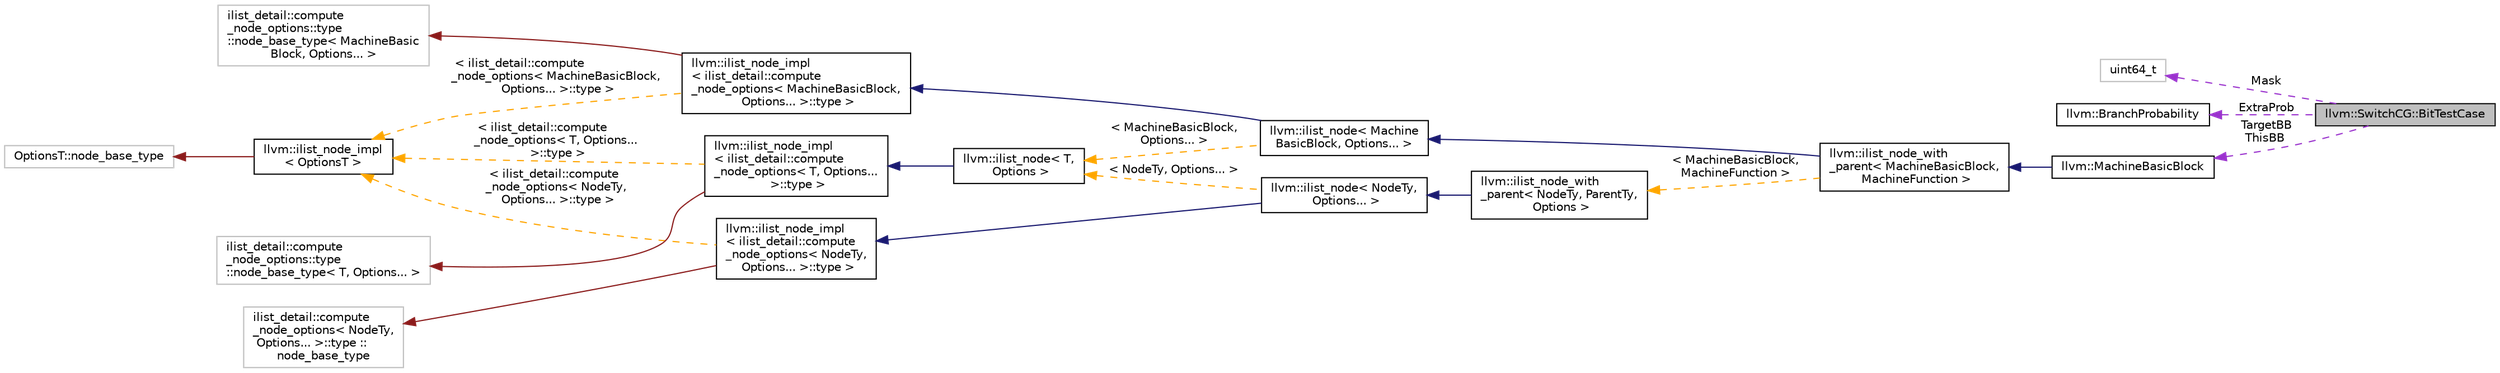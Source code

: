 digraph "llvm::SwitchCG::BitTestCase"
{
 // LATEX_PDF_SIZE
  bgcolor="transparent";
  edge [fontname="Helvetica",fontsize="10",labelfontname="Helvetica",labelfontsize="10"];
  node [fontname="Helvetica",fontsize="10",shape=record];
  rankdir="LR";
  Node1 [label="llvm::SwitchCG::BitTestCase",height=0.2,width=0.4,color="black", fillcolor="grey75", style="filled", fontcolor="black",tooltip=" "];
  Node2 -> Node1 [dir="back",color="darkorchid3",fontsize="10",style="dashed",label=" Mask" ,fontname="Helvetica"];
  Node2 [label="uint64_t",height=0.2,width=0.4,color="grey75",tooltip=" "];
  Node3 -> Node1 [dir="back",color="darkorchid3",fontsize="10",style="dashed",label=" ExtraProb" ,fontname="Helvetica"];
  Node3 [label="llvm::BranchProbability",height=0.2,width=0.4,color="black",URL="$classllvm_1_1BranchProbability.html",tooltip=" "];
  Node4 -> Node1 [dir="back",color="darkorchid3",fontsize="10",style="dashed",label=" TargetBB\nThisBB" ,fontname="Helvetica"];
  Node4 [label="llvm::MachineBasicBlock",height=0.2,width=0.4,color="black",URL="$classllvm_1_1MachineBasicBlock.html",tooltip=" "];
  Node5 -> Node4 [dir="back",color="midnightblue",fontsize="10",style="solid",fontname="Helvetica"];
  Node5 [label="llvm::ilist_node_with\l_parent\< MachineBasicBlock,\l MachineFunction \>",height=0.2,width=0.4,color="black",URL="$classllvm_1_1ilist__node__with__parent.html",tooltip=" "];
  Node6 -> Node5 [dir="back",color="midnightblue",fontsize="10",style="solid",fontname="Helvetica"];
  Node6 [label="llvm::ilist_node\< Machine\lBasicBlock, Options... \>",height=0.2,width=0.4,color="black",URL="$classllvm_1_1ilist__node.html",tooltip=" "];
  Node7 -> Node6 [dir="back",color="midnightblue",fontsize="10",style="solid",fontname="Helvetica"];
  Node7 [label="llvm::ilist_node_impl\l\< ilist_detail::compute\l_node_options\< MachineBasicBlock,\l Options... \>::type \>",height=0.2,width=0.4,color="black",URL="$classllvm_1_1ilist__node__impl.html",tooltip=" "];
  Node8 -> Node7 [dir="back",color="firebrick4",fontsize="10",style="solid",fontname="Helvetica"];
  Node8 [label="ilist_detail::compute\l_node_options::type \l::node_base_type\< MachineBasic\lBlock, Options... \>",height=0.2,width=0.4,color="grey75",tooltip=" "];
  Node9 -> Node7 [dir="back",color="orange",fontsize="10",style="dashed",label=" \< ilist_detail::compute\l_node_options\< MachineBasicBlock,\l Options... \>::type \>" ,fontname="Helvetica"];
  Node9 [label="llvm::ilist_node_impl\l\< OptionsT \>",height=0.2,width=0.4,color="black",URL="$classllvm_1_1ilist__node__impl.html",tooltip="Implementation for an ilist node."];
  Node10 -> Node9 [dir="back",color="firebrick4",fontsize="10",style="solid",fontname="Helvetica"];
  Node10 [label="OptionsT::node_base_type",height=0.2,width=0.4,color="grey75",tooltip=" "];
  Node11 -> Node6 [dir="back",color="orange",fontsize="10",style="dashed",label=" \< MachineBasicBlock,\l Options... \>" ,fontname="Helvetica"];
  Node11 [label="llvm::ilist_node\< T,\l Options \>",height=0.2,width=0.4,color="black",URL="$classllvm_1_1ilist__node.html",tooltip=" "];
  Node12 -> Node11 [dir="back",color="midnightblue",fontsize="10",style="solid",fontname="Helvetica"];
  Node12 [label="llvm::ilist_node_impl\l\< ilist_detail::compute\l_node_options\< T, Options...\l \>::type \>",height=0.2,width=0.4,color="black",URL="$classllvm_1_1ilist__node__impl.html",tooltip=" "];
  Node13 -> Node12 [dir="back",color="firebrick4",fontsize="10",style="solid",fontname="Helvetica"];
  Node13 [label="ilist_detail::compute\l_node_options::type \l::node_base_type\< T, Options... \>",height=0.2,width=0.4,color="grey75",tooltip=" "];
  Node9 -> Node12 [dir="back",color="orange",fontsize="10",style="dashed",label=" \< ilist_detail::compute\l_node_options\< T, Options...\l \>::type \>" ,fontname="Helvetica"];
  Node14 -> Node5 [dir="back",color="orange",fontsize="10",style="dashed",label=" \< MachineBasicBlock,\l MachineFunction \>" ,fontname="Helvetica"];
  Node14 [label="llvm::ilist_node_with\l_parent\< NodeTy, ParentTy,\l Options \>",height=0.2,width=0.4,color="black",URL="$classllvm_1_1ilist__node__with__parent.html",tooltip="An ilist node that can access its parent list."];
  Node15 -> Node14 [dir="back",color="midnightblue",fontsize="10",style="solid",fontname="Helvetica"];
  Node15 [label="llvm::ilist_node\< NodeTy,\l Options... \>",height=0.2,width=0.4,color="black",URL="$classllvm_1_1ilist__node.html",tooltip=" "];
  Node16 -> Node15 [dir="back",color="midnightblue",fontsize="10",style="solid",fontname="Helvetica"];
  Node16 [label="llvm::ilist_node_impl\l\< ilist_detail::compute\l_node_options\< NodeTy,\l Options... \>::type \>",height=0.2,width=0.4,color="black",URL="$classllvm_1_1ilist__node__impl.html",tooltip=" "];
  Node17 -> Node16 [dir="back",color="firebrick4",fontsize="10",style="solid",fontname="Helvetica"];
  Node17 [label="ilist_detail::compute\l_node_options\< NodeTy,\l Options... \>::type ::\lnode_base_type",height=0.2,width=0.4,color="grey75",tooltip=" "];
  Node9 -> Node16 [dir="back",color="orange",fontsize="10",style="dashed",label=" \< ilist_detail::compute\l_node_options\< NodeTy,\l Options... \>::type \>" ,fontname="Helvetica"];
  Node11 -> Node15 [dir="back",color="orange",fontsize="10",style="dashed",label=" \< NodeTy, Options... \>" ,fontname="Helvetica"];
}
